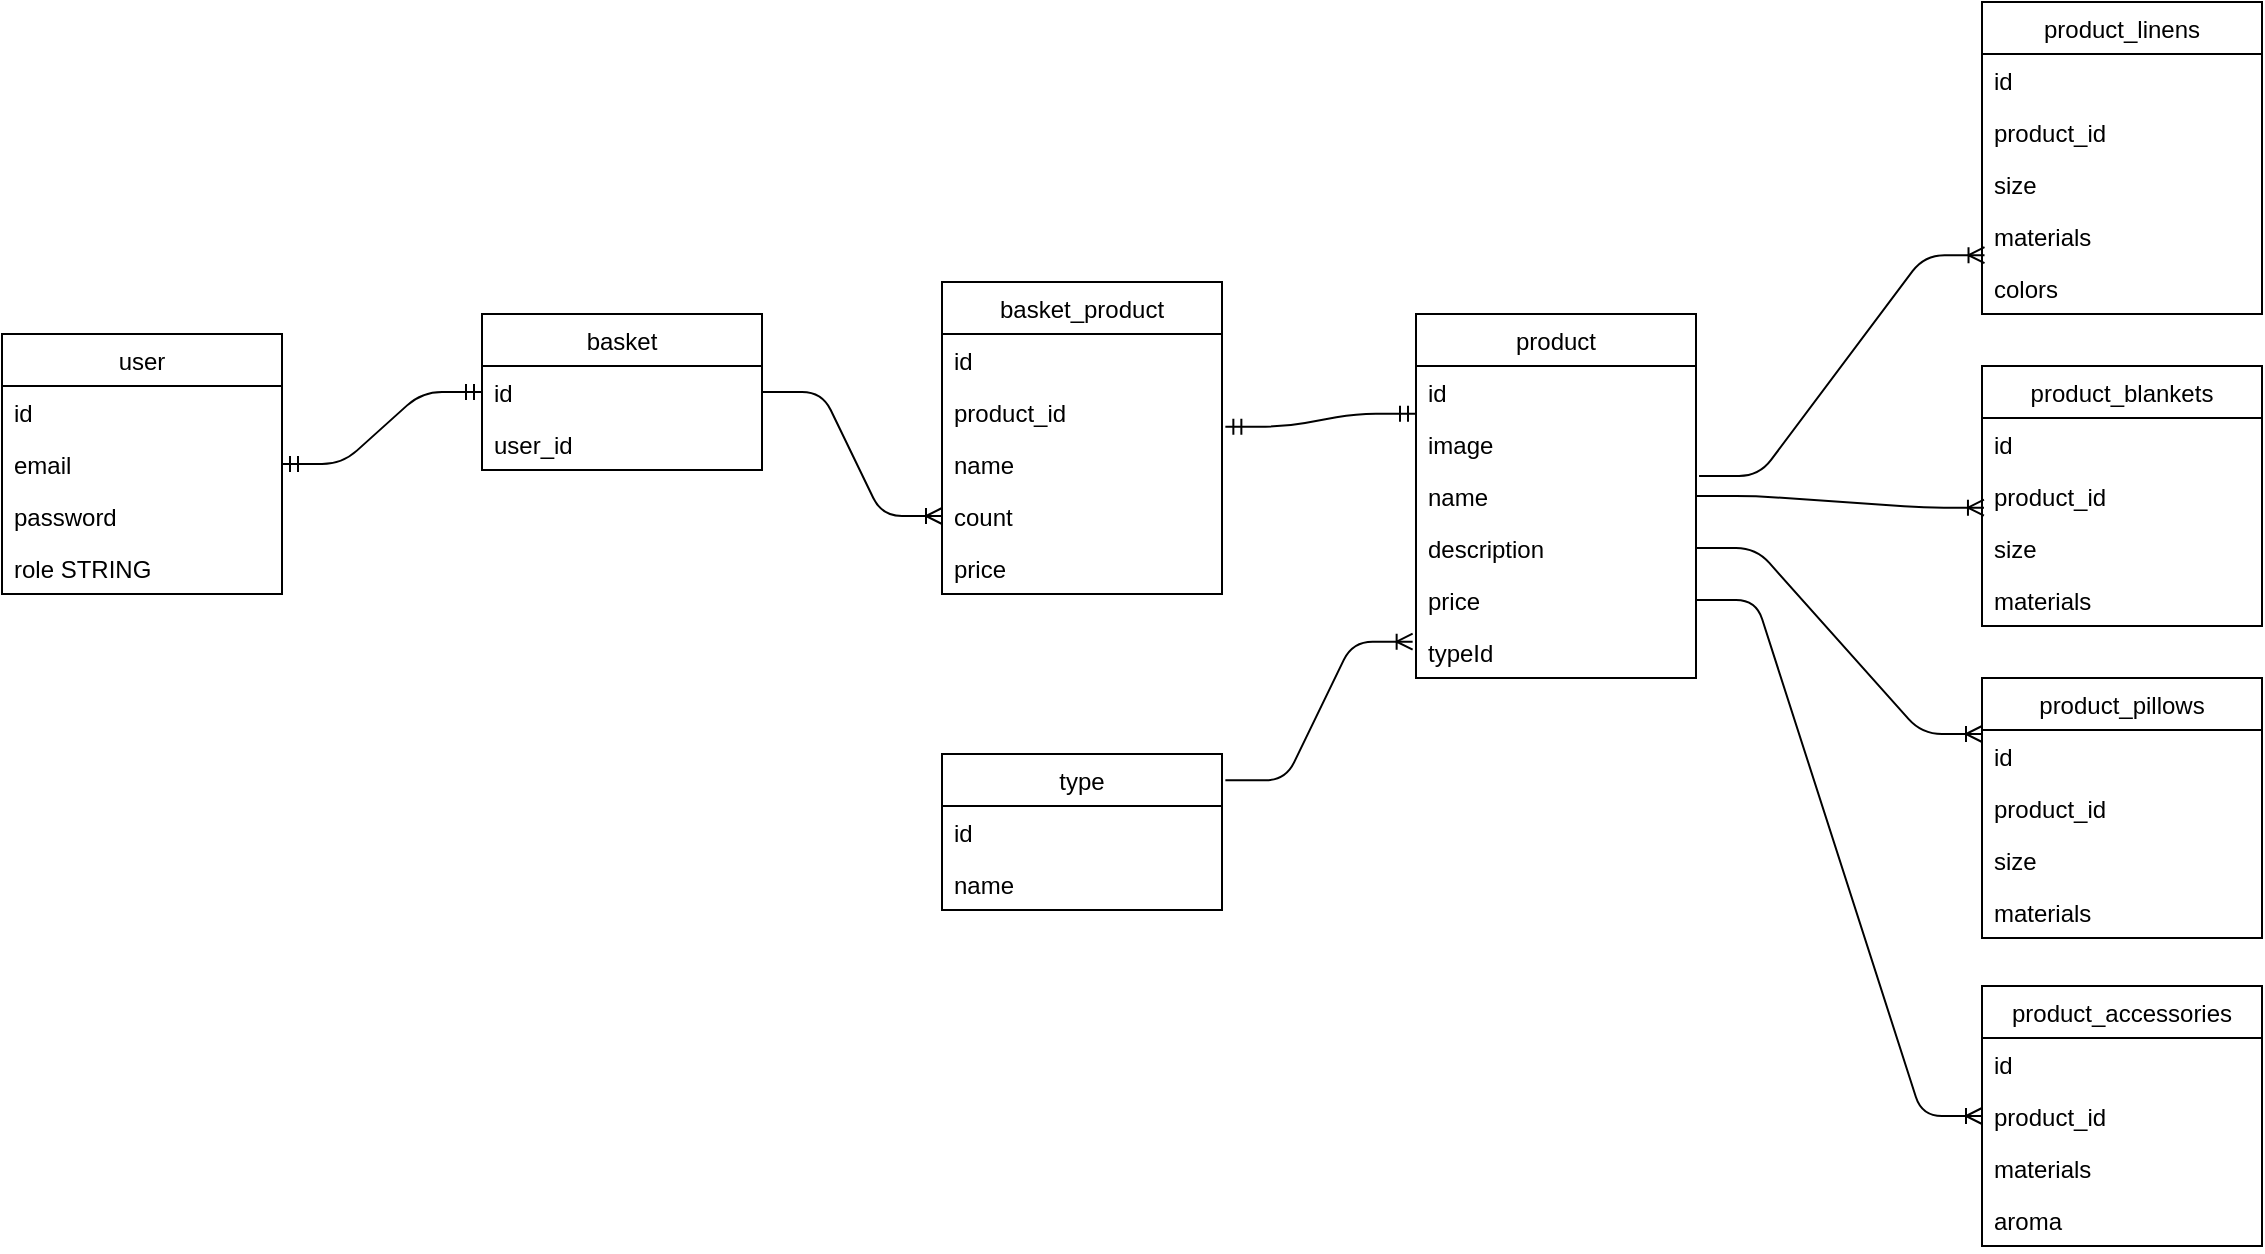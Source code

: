<mxfile version="14.9.2" type="device"><diagram id="L44i3K1A_hxrgv_qKwa9" name="Page-1"><mxGraphModel dx="2249" dy="1963" grid="1" gridSize="10" guides="1" tooltips="1" connect="1" arrows="1" fold="1" page="1" pageScale="1" pageWidth="827" pageHeight="1169" math="0" shadow="0"><root><mxCell id="0"/><mxCell id="1" parent="0"/><mxCell id="N5NQI23xCsQhYkHVp6Re-2" value="product" style="swimlane;fontStyle=0;childLayout=stackLayout;horizontal=1;startSize=26;horizontalStack=0;resizeParent=1;resizeParentMax=0;resizeLast=0;collapsible=1;marginBottom=0;" parent="1" vertex="1"><mxGeometry x="687" y="40" width="140" height="182" as="geometry"/></mxCell><mxCell id="N5NQI23xCsQhYkHVp6Re-3" value="id" style="text;strokeColor=none;fillColor=none;align=left;verticalAlign=top;spacingLeft=4;spacingRight=4;overflow=hidden;rotatable=0;points=[[0,0.5],[1,0.5]];portConstraint=eastwest;" parent="N5NQI23xCsQhYkHVp6Re-2" vertex="1"><mxGeometry y="26" width="140" height="26" as="geometry"/></mxCell><mxCell id="N5NQI23xCsQhYkHVp6Re-4" value="image&#10;" style="text;strokeColor=none;fillColor=none;align=left;verticalAlign=top;spacingLeft=4;spacingRight=4;overflow=hidden;rotatable=0;points=[[0,0.5],[1,0.5]];portConstraint=eastwest;" parent="N5NQI23xCsQhYkHVp6Re-2" vertex="1"><mxGeometry y="52" width="140" height="26" as="geometry"/></mxCell><mxCell id="N5NQI23xCsQhYkHVp6Re-5" value="name" style="text;strokeColor=none;fillColor=none;align=left;verticalAlign=top;spacingLeft=4;spacingRight=4;overflow=hidden;rotatable=0;points=[[0,0.5],[1,0.5]];portConstraint=eastwest;" parent="N5NQI23xCsQhYkHVp6Re-2" vertex="1"><mxGeometry y="78" width="140" height="26" as="geometry"/></mxCell><mxCell id="_HvQlFB1_jhbCcEY1yLa-3" value="description" style="text;strokeColor=none;fillColor=none;align=left;verticalAlign=top;spacingLeft=4;spacingRight=4;overflow=hidden;rotatable=0;points=[[0,0.5],[1,0.5]];portConstraint=eastwest;" vertex="1" parent="N5NQI23xCsQhYkHVp6Re-2"><mxGeometry y="104" width="140" height="26" as="geometry"/></mxCell><mxCell id="N5NQI23xCsQhYkHVp6Re-8" value="price" style="text;strokeColor=none;fillColor=none;align=left;verticalAlign=top;spacingLeft=4;spacingRight=4;overflow=hidden;rotatable=0;points=[[0,0.5],[1,0.5]];portConstraint=eastwest;" parent="N5NQI23xCsQhYkHVp6Re-2" vertex="1"><mxGeometry y="130" width="140" height="26" as="geometry"/></mxCell><mxCell id="N5NQI23xCsQhYkHVp6Re-36" value="typeId" style="text;strokeColor=none;fillColor=none;align=left;verticalAlign=top;spacingLeft=4;spacingRight=4;overflow=hidden;rotatable=0;points=[[0,0.5],[1,0.5]];portConstraint=eastwest;" parent="N5NQI23xCsQhYkHVp6Re-2" vertex="1"><mxGeometry y="156" width="140" height="26" as="geometry"/></mxCell><mxCell id="N5NQI23xCsQhYkHVp6Re-16" value="basket_product" style="swimlane;fontStyle=0;childLayout=stackLayout;horizontal=1;startSize=26;horizontalStack=0;resizeParent=1;resizeParentMax=0;resizeLast=0;collapsible=1;marginBottom=0;" parent="1" vertex="1"><mxGeometry x="450" y="24" width="140" height="156" as="geometry"/></mxCell><mxCell id="N5NQI23xCsQhYkHVp6Re-17" value="id" style="text;strokeColor=none;fillColor=none;align=left;verticalAlign=top;spacingLeft=4;spacingRight=4;overflow=hidden;rotatable=0;points=[[0,0.5],[1,0.5]];portConstraint=eastwest;" parent="N5NQI23xCsQhYkHVp6Re-16" vertex="1"><mxGeometry y="26" width="140" height="26" as="geometry"/></mxCell><mxCell id="N5NQI23xCsQhYkHVp6Re-18" value="product_id" style="text;strokeColor=none;fillColor=none;align=left;verticalAlign=top;spacingLeft=4;spacingRight=4;overflow=hidden;rotatable=0;points=[[0,0.5],[1,0.5]];portConstraint=eastwest;" parent="N5NQI23xCsQhYkHVp6Re-16" vertex="1"><mxGeometry y="52" width="140" height="26" as="geometry"/></mxCell><mxCell id="N5NQI23xCsQhYkHVp6Re-19" value="name" style="text;strokeColor=none;fillColor=none;align=left;verticalAlign=top;spacingLeft=4;spacingRight=4;overflow=hidden;rotatable=0;points=[[0,0.5],[1,0.5]];portConstraint=eastwest;" parent="N5NQI23xCsQhYkHVp6Re-16" vertex="1"><mxGeometry y="78" width="140" height="26" as="geometry"/></mxCell><mxCell id="N5NQI23xCsQhYkHVp6Re-24" value="count" style="text;strokeColor=none;fillColor=none;align=left;verticalAlign=top;spacingLeft=4;spacingRight=4;overflow=hidden;rotatable=0;points=[[0,0.5],[1,0.5]];portConstraint=eastwest;" parent="N5NQI23xCsQhYkHVp6Re-16" vertex="1"><mxGeometry y="104" width="140" height="26" as="geometry"/></mxCell><mxCell id="N5NQI23xCsQhYkHVp6Re-22" value="price" style="text;strokeColor=none;fillColor=none;align=left;verticalAlign=top;spacingLeft=4;spacingRight=4;overflow=hidden;rotatable=0;points=[[0,0.5],[1,0.5]];portConstraint=eastwest;" parent="N5NQI23xCsQhYkHVp6Re-16" vertex="1"><mxGeometry y="130" width="140" height="26" as="geometry"/></mxCell><mxCell id="N5NQI23xCsQhYkHVp6Re-25" value="" style="edgeStyle=entityRelationEdgeStyle;fontSize=12;html=1;endArrow=ERmandOne;startArrow=ERmandOne;entryX=1.012;entryY=0.782;entryDx=0;entryDy=0;entryPerimeter=0;exitX=0;exitY=-0.083;exitDx=0;exitDy=0;exitPerimeter=0;" parent="1" source="N5NQI23xCsQhYkHVp6Re-4" target="N5NQI23xCsQhYkHVp6Re-18" edge="1"><mxGeometry width="100" height="100" relative="1" as="geometry"><mxPoint x="160" y="220" as="sourcePoint"/><mxPoint x="260" y="120" as="targetPoint"/></mxGeometry></mxCell><mxCell id="N5NQI23xCsQhYkHVp6Re-27" value="type" style="swimlane;fontStyle=0;childLayout=stackLayout;horizontal=1;startSize=26;horizontalStack=0;resizeParent=1;resizeParentMax=0;resizeLast=0;collapsible=1;marginBottom=0;" parent="1" vertex="1"><mxGeometry x="450" y="260" width="140" height="78" as="geometry"/></mxCell><mxCell id="N5NQI23xCsQhYkHVp6Re-28" value="id" style="text;strokeColor=none;fillColor=none;align=left;verticalAlign=top;spacingLeft=4;spacingRight=4;overflow=hidden;rotatable=0;points=[[0,0.5],[1,0.5]];portConstraint=eastwest;" parent="N5NQI23xCsQhYkHVp6Re-27" vertex="1"><mxGeometry y="26" width="140" height="26" as="geometry"/></mxCell><mxCell id="N5NQI23xCsQhYkHVp6Re-30" value="name" style="text;strokeColor=none;fillColor=none;align=left;verticalAlign=top;spacingLeft=4;spacingRight=4;overflow=hidden;rotatable=0;points=[[0,0.5],[1,0.5]];portConstraint=eastwest;" parent="N5NQI23xCsQhYkHVp6Re-27" vertex="1"><mxGeometry y="52" width="140" height="26" as="geometry"/></mxCell><mxCell id="N5NQI23xCsQhYkHVp6Re-34" value="" style="edgeStyle=entityRelationEdgeStyle;fontSize=12;html=1;endArrow=ERoneToMany;exitX=1.012;exitY=0.169;exitDx=0;exitDy=0;exitPerimeter=0;entryX=-0.012;entryY=0.301;entryDx=0;entryDy=0;entryPerimeter=0;" parent="1" source="N5NQI23xCsQhYkHVp6Re-27" target="N5NQI23xCsQhYkHVp6Re-36" edge="1"><mxGeometry width="100" height="100" relative="1" as="geometry"><mxPoint x="390" y="320" as="sourcePoint"/><mxPoint x="620" y="120" as="targetPoint"/></mxGeometry></mxCell><mxCell id="N5NQI23xCsQhYkHVp6Re-46" value="user" style="swimlane;fontStyle=0;childLayout=stackLayout;horizontal=1;startSize=26;horizontalStack=0;resizeParent=1;resizeParentMax=0;resizeLast=0;collapsible=1;marginBottom=0;" parent="1" vertex="1"><mxGeometry x="-20" y="50" width="140" height="130" as="geometry"/></mxCell><mxCell id="N5NQI23xCsQhYkHVp6Re-47" value="id" style="text;strokeColor=none;fillColor=none;align=left;verticalAlign=top;spacingLeft=4;spacingRight=4;overflow=hidden;rotatable=0;points=[[0,0.5],[1,0.5]];portConstraint=eastwest;" parent="N5NQI23xCsQhYkHVp6Re-46" vertex="1"><mxGeometry y="26" width="140" height="26" as="geometry"/></mxCell><mxCell id="N5NQI23xCsQhYkHVp6Re-48" value="email" style="text;strokeColor=none;fillColor=none;align=left;verticalAlign=top;spacingLeft=4;spacingRight=4;overflow=hidden;rotatable=0;points=[[0,0.5],[1,0.5]];portConstraint=eastwest;" parent="N5NQI23xCsQhYkHVp6Re-46" vertex="1"><mxGeometry y="52" width="140" height="26" as="geometry"/></mxCell><mxCell id="N5NQI23xCsQhYkHVp6Re-49" value="password" style="text;strokeColor=none;fillColor=none;align=left;verticalAlign=top;spacingLeft=4;spacingRight=4;overflow=hidden;rotatable=0;points=[[0,0.5],[1,0.5]];portConstraint=eastwest;" parent="N5NQI23xCsQhYkHVp6Re-46" vertex="1"><mxGeometry y="78" width="140" height="26" as="geometry"/></mxCell><mxCell id="N5NQI23xCsQhYkHVp6Re-50" value="role STRING" style="text;strokeColor=none;fillColor=none;align=left;verticalAlign=top;spacingLeft=4;spacingRight=4;overflow=hidden;rotatable=0;points=[[0,0.5],[1,0.5]];portConstraint=eastwest;" parent="N5NQI23xCsQhYkHVp6Re-46" vertex="1"><mxGeometry y="104" width="140" height="26" as="geometry"/></mxCell><mxCell id="N5NQI23xCsQhYkHVp6Re-51" value="basket" style="swimlane;fontStyle=0;childLayout=stackLayout;horizontal=1;startSize=26;horizontalStack=0;resizeParent=1;resizeParentMax=0;resizeLast=0;collapsible=1;marginBottom=0;" parent="1" vertex="1"><mxGeometry x="220" y="40" width="140" height="78" as="geometry"/></mxCell><mxCell id="N5NQI23xCsQhYkHVp6Re-52" value="id" style="text;strokeColor=none;fillColor=none;align=left;verticalAlign=top;spacingLeft=4;spacingRight=4;overflow=hidden;rotatable=0;points=[[0,0.5],[1,0.5]];portConstraint=eastwest;" parent="N5NQI23xCsQhYkHVp6Re-51" vertex="1"><mxGeometry y="26" width="140" height="26" as="geometry"/></mxCell><mxCell id="N5NQI23xCsQhYkHVp6Re-53" value="user_id" style="text;strokeColor=none;fillColor=none;align=left;verticalAlign=top;spacingLeft=4;spacingRight=4;overflow=hidden;rotatable=0;points=[[0,0.5],[1,0.5]];portConstraint=eastwest;" parent="N5NQI23xCsQhYkHVp6Re-51" vertex="1"><mxGeometry y="52" width="140" height="26" as="geometry"/></mxCell><mxCell id="N5NQI23xCsQhYkHVp6Re-56" value="" style="edgeStyle=entityRelationEdgeStyle;fontSize=12;html=1;endArrow=ERmandOne;startArrow=ERmandOne;exitX=1;exitY=0.5;exitDx=0;exitDy=0;entryX=0;entryY=0.5;entryDx=0;entryDy=0;" parent="1" source="N5NQI23xCsQhYkHVp6Re-48" target="N5NQI23xCsQhYkHVp6Re-52" edge="1"><mxGeometry width="100" height="100" relative="1" as="geometry"><mxPoint x="490" y="380" as="sourcePoint"/><mxPoint x="590" y="280" as="targetPoint"/></mxGeometry></mxCell><mxCell id="N5NQI23xCsQhYkHVp6Re-57" value="" style="edgeStyle=entityRelationEdgeStyle;fontSize=12;html=1;endArrow=ERoneToMany;" parent="1" source="N5NQI23xCsQhYkHVp6Re-51" target="N5NQI23xCsQhYkHVp6Re-24" edge="1"><mxGeometry width="100" height="100" relative="1" as="geometry"><mxPoint x="490" y="380" as="sourcePoint"/><mxPoint x="590" y="280" as="targetPoint"/></mxGeometry></mxCell><mxCell id="_HvQlFB1_jhbCcEY1yLa-6" value="product_linens" style="swimlane;fontStyle=0;childLayout=stackLayout;horizontal=1;startSize=26;horizontalStack=0;resizeParent=1;resizeParentMax=0;resizeLast=0;collapsible=1;marginBottom=0;" vertex="1" parent="1"><mxGeometry x="970" y="-116" width="140" height="156" as="geometry"/></mxCell><mxCell id="_HvQlFB1_jhbCcEY1yLa-7" value="id" style="text;strokeColor=none;fillColor=none;align=left;verticalAlign=top;spacingLeft=4;spacingRight=4;overflow=hidden;rotatable=0;points=[[0,0.5],[1,0.5]];portConstraint=eastwest;" vertex="1" parent="_HvQlFB1_jhbCcEY1yLa-6"><mxGeometry y="26" width="140" height="26" as="geometry"/></mxCell><mxCell id="_HvQlFB1_jhbCcEY1yLa-8" value="product_id" style="text;strokeColor=none;fillColor=none;align=left;verticalAlign=top;spacingLeft=4;spacingRight=4;overflow=hidden;rotatable=0;points=[[0,0.5],[1,0.5]];portConstraint=eastwest;" vertex="1" parent="_HvQlFB1_jhbCcEY1yLa-6"><mxGeometry y="52" width="140" height="26" as="geometry"/></mxCell><mxCell id="_HvQlFB1_jhbCcEY1yLa-11" value="size" style="text;strokeColor=none;fillColor=none;align=left;verticalAlign=top;spacingLeft=4;spacingRight=4;overflow=hidden;rotatable=0;points=[[0,0.5],[1,0.5]];portConstraint=eastwest;" vertex="1" parent="_HvQlFB1_jhbCcEY1yLa-6"><mxGeometry y="78" width="140" height="26" as="geometry"/></mxCell><mxCell id="_HvQlFB1_jhbCcEY1yLa-12" value="materials" style="text;strokeColor=none;fillColor=none;align=left;verticalAlign=top;spacingLeft=4;spacingRight=4;overflow=hidden;rotatable=0;points=[[0,0.5],[1,0.5]];portConstraint=eastwest;" vertex="1" parent="_HvQlFB1_jhbCcEY1yLa-6"><mxGeometry y="104" width="140" height="26" as="geometry"/></mxCell><mxCell id="_HvQlFB1_jhbCcEY1yLa-17" value="colors" style="text;strokeColor=none;fillColor=none;align=left;verticalAlign=top;spacingLeft=4;spacingRight=4;overflow=hidden;rotatable=0;points=[[0,0.5],[1,0.5]];portConstraint=eastwest;" vertex="1" parent="_HvQlFB1_jhbCcEY1yLa-6"><mxGeometry y="130" width="140" height="26" as="geometry"/></mxCell><mxCell id="_HvQlFB1_jhbCcEY1yLa-25" value="product_blankets" style="swimlane;fontStyle=0;childLayout=stackLayout;horizontal=1;startSize=26;horizontalStack=0;resizeParent=1;resizeParentMax=0;resizeLast=0;collapsible=1;marginBottom=0;" vertex="1" parent="1"><mxGeometry x="970" y="66" width="140" height="130" as="geometry"/></mxCell><mxCell id="_HvQlFB1_jhbCcEY1yLa-26" value="id" style="text;strokeColor=none;fillColor=none;align=left;verticalAlign=top;spacingLeft=4;spacingRight=4;overflow=hidden;rotatable=0;points=[[0,0.5],[1,0.5]];portConstraint=eastwest;" vertex="1" parent="_HvQlFB1_jhbCcEY1yLa-25"><mxGeometry y="26" width="140" height="26" as="geometry"/></mxCell><mxCell id="_HvQlFB1_jhbCcEY1yLa-28" value="product_id" style="text;strokeColor=none;fillColor=none;align=left;verticalAlign=top;spacingLeft=4;spacingRight=4;overflow=hidden;rotatable=0;points=[[0,0.5],[1,0.5]];portConstraint=eastwest;" vertex="1" parent="_HvQlFB1_jhbCcEY1yLa-25"><mxGeometry y="52" width="140" height="26" as="geometry"/></mxCell><mxCell id="_HvQlFB1_jhbCcEY1yLa-30" value="size" style="text;strokeColor=none;fillColor=none;align=left;verticalAlign=top;spacingLeft=4;spacingRight=4;overflow=hidden;rotatable=0;points=[[0,0.5],[1,0.5]];portConstraint=eastwest;" vertex="1" parent="_HvQlFB1_jhbCcEY1yLa-25"><mxGeometry y="78" width="140" height="26" as="geometry"/></mxCell><mxCell id="_HvQlFB1_jhbCcEY1yLa-31" value="materials" style="text;strokeColor=none;fillColor=none;align=left;verticalAlign=top;spacingLeft=4;spacingRight=4;overflow=hidden;rotatable=0;points=[[0,0.5],[1,0.5]];portConstraint=eastwest;" vertex="1" parent="_HvQlFB1_jhbCcEY1yLa-25"><mxGeometry y="104" width="140" height="26" as="geometry"/></mxCell><mxCell id="_HvQlFB1_jhbCcEY1yLa-43" value="" style="edgeStyle=entityRelationEdgeStyle;fontSize=12;html=1;endArrow=ERoneToMany;exitX=1;exitY=0.5;exitDx=0;exitDy=0;entryX=0.007;entryY=0.724;entryDx=0;entryDy=0;entryPerimeter=0;" edge="1" parent="1" source="N5NQI23xCsQhYkHVp6Re-5" target="_HvQlFB1_jhbCcEY1yLa-28"><mxGeometry width="100" height="100" relative="1" as="geometry"><mxPoint x="960" y="250" as="sourcePoint"/><mxPoint x="1060" y="150" as="targetPoint"/></mxGeometry></mxCell><mxCell id="_HvQlFB1_jhbCcEY1yLa-44" value="" style="edgeStyle=entityRelationEdgeStyle;fontSize=12;html=1;endArrow=ERoneToMany;exitX=1.011;exitY=0.113;exitDx=0;exitDy=0;entryX=0.009;entryY=0.869;entryDx=0;entryDy=0;entryPerimeter=0;exitPerimeter=0;" edge="1" parent="1" source="N5NQI23xCsQhYkHVp6Re-5" target="_HvQlFB1_jhbCcEY1yLa-12"><mxGeometry width="100" height="100" relative="1" as="geometry"><mxPoint x="837" y="141" as="sourcePoint"/><mxPoint x="1210.98" y="117.824" as="targetPoint"/></mxGeometry></mxCell><mxCell id="_HvQlFB1_jhbCcEY1yLa-45" value="product_pillows" style="swimlane;fontStyle=0;childLayout=stackLayout;horizontal=1;startSize=26;horizontalStack=0;resizeParent=1;resizeParentMax=0;resizeLast=0;collapsible=1;marginBottom=0;" vertex="1" parent="1"><mxGeometry x="970" y="222" width="140" height="130" as="geometry"/></mxCell><mxCell id="_HvQlFB1_jhbCcEY1yLa-46" value="id" style="text;strokeColor=none;fillColor=none;align=left;verticalAlign=top;spacingLeft=4;spacingRight=4;overflow=hidden;rotatable=0;points=[[0,0.5],[1,0.5]];portConstraint=eastwest;" vertex="1" parent="_HvQlFB1_jhbCcEY1yLa-45"><mxGeometry y="26" width="140" height="26" as="geometry"/></mxCell><mxCell id="_HvQlFB1_jhbCcEY1yLa-47" value="product_id" style="text;strokeColor=none;fillColor=none;align=left;verticalAlign=top;spacingLeft=4;spacingRight=4;overflow=hidden;rotatable=0;points=[[0,0.5],[1,0.5]];portConstraint=eastwest;" vertex="1" parent="_HvQlFB1_jhbCcEY1yLa-45"><mxGeometry y="52" width="140" height="26" as="geometry"/></mxCell><mxCell id="_HvQlFB1_jhbCcEY1yLa-48" value="size" style="text;strokeColor=none;fillColor=none;align=left;verticalAlign=top;spacingLeft=4;spacingRight=4;overflow=hidden;rotatable=0;points=[[0,0.5],[1,0.5]];portConstraint=eastwest;" vertex="1" parent="_HvQlFB1_jhbCcEY1yLa-45"><mxGeometry y="78" width="140" height="26" as="geometry"/></mxCell><mxCell id="_HvQlFB1_jhbCcEY1yLa-49" value="materials" style="text;strokeColor=none;fillColor=none;align=left;verticalAlign=top;spacingLeft=4;spacingRight=4;overflow=hidden;rotatable=0;points=[[0,0.5],[1,0.5]];portConstraint=eastwest;" vertex="1" parent="_HvQlFB1_jhbCcEY1yLa-45"><mxGeometry y="104" width="140" height="26" as="geometry"/></mxCell><mxCell id="_HvQlFB1_jhbCcEY1yLa-50" value="" style="edgeStyle=entityRelationEdgeStyle;fontSize=12;html=1;endArrow=ERoneToMany;entryX=0;entryY=0.077;entryDx=0;entryDy=0;entryPerimeter=0;" edge="1" parent="1" source="_HvQlFB1_jhbCcEY1yLa-3" target="_HvQlFB1_jhbCcEY1yLa-46"><mxGeometry width="100" height="100" relative="1" as="geometry"><mxPoint x="837" y="141.0" as="sourcePoint"/><mxPoint x="980.98" y="146.824" as="targetPoint"/></mxGeometry></mxCell><mxCell id="_HvQlFB1_jhbCcEY1yLa-51" value="product_accessories" style="swimlane;fontStyle=0;childLayout=stackLayout;horizontal=1;startSize=26;horizontalStack=0;resizeParent=1;resizeParentMax=0;resizeLast=0;collapsible=1;marginBottom=0;" vertex="1" parent="1"><mxGeometry x="970" y="376" width="140" height="130" as="geometry"/></mxCell><mxCell id="_HvQlFB1_jhbCcEY1yLa-52" value="id" style="text;strokeColor=none;fillColor=none;align=left;verticalAlign=top;spacingLeft=4;spacingRight=4;overflow=hidden;rotatable=0;points=[[0,0.5],[1,0.5]];portConstraint=eastwest;" vertex="1" parent="_HvQlFB1_jhbCcEY1yLa-51"><mxGeometry y="26" width="140" height="26" as="geometry"/></mxCell><mxCell id="_HvQlFB1_jhbCcEY1yLa-53" value="product_id" style="text;strokeColor=none;fillColor=none;align=left;verticalAlign=top;spacingLeft=4;spacingRight=4;overflow=hidden;rotatable=0;points=[[0,0.5],[1,0.5]];portConstraint=eastwest;" vertex="1" parent="_HvQlFB1_jhbCcEY1yLa-51"><mxGeometry y="52" width="140" height="26" as="geometry"/></mxCell><mxCell id="_HvQlFB1_jhbCcEY1yLa-55" value="materials" style="text;strokeColor=none;fillColor=none;align=left;verticalAlign=top;spacingLeft=4;spacingRight=4;overflow=hidden;rotatable=0;points=[[0,0.5],[1,0.5]];portConstraint=eastwest;" vertex="1" parent="_HvQlFB1_jhbCcEY1yLa-51"><mxGeometry y="78" width="140" height="26" as="geometry"/></mxCell><mxCell id="_HvQlFB1_jhbCcEY1yLa-56" value="aroma" style="text;strokeColor=none;fillColor=none;align=left;verticalAlign=top;spacingLeft=4;spacingRight=4;overflow=hidden;rotatable=0;points=[[0,0.5],[1,0.5]];portConstraint=eastwest;" vertex="1" parent="_HvQlFB1_jhbCcEY1yLa-51"><mxGeometry y="104" width="140" height="26" as="geometry"/></mxCell><mxCell id="_HvQlFB1_jhbCcEY1yLa-57" value="" style="edgeStyle=entityRelationEdgeStyle;fontSize=12;html=1;endArrow=ERoneToMany;exitX=1;exitY=0.5;exitDx=0;exitDy=0;" edge="1" parent="1" source="N5NQI23xCsQhYkHVp6Re-8"><mxGeometry width="100" height="100" relative="1" as="geometry"><mxPoint x="837" y="167" as="sourcePoint"/><mxPoint x="970" y="441" as="targetPoint"/></mxGeometry></mxCell></root></mxGraphModel></diagram></mxfile>